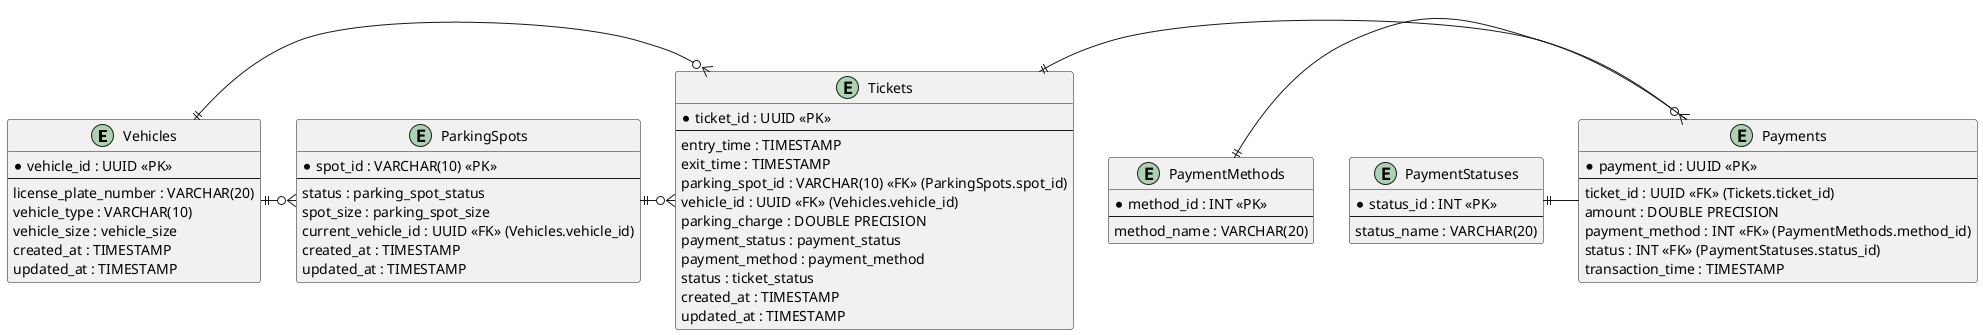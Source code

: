 package images;

@startuml

entity "Vehicles" {
    * vehicle_id : UUID <<PK>>
    --
    license_plate_number : VARCHAR(20)
    vehicle_type : VARCHAR(10)
    vehicle_size : vehicle_size
    created_at : TIMESTAMP
    updated_at : TIMESTAMP
}

entity "ParkingSpots" {
    * spot_id : VARCHAR(10) <<PK>>
    --
    status : parking_spot_status
    spot_size : parking_spot_size
    current_vehicle_id : UUID <<FK>> (Vehicles.vehicle_id)
    created_at : TIMESTAMP
    updated_at : TIMESTAMP
}

entity "Tickets" {
    * ticket_id : UUID <<PK>>
    --
    entry_time : TIMESTAMP
    exit_time : TIMESTAMP
    parking_spot_id : VARCHAR(10) <<FK>> (ParkingSpots.spot_id)
    vehicle_id : UUID <<FK>> (Vehicles.vehicle_id)
    parking_charge : DOUBLE PRECISION
    payment_status : payment_status
    payment_method : payment_method
    status : ticket_status
    created_at : TIMESTAMP
    updated_at : TIMESTAMP
}

entity "Payments" {
    * payment_id : UUID <<PK>>
    --
    ticket_id : UUID <<FK>> (Tickets.ticket_id)
    amount : DOUBLE PRECISION
    payment_method : INT <<FK>> (PaymentMethods.method_id)
    status : INT <<FK>> (PaymentStatuses.status_id)
    transaction_time : TIMESTAMP
}

entity "PaymentMethods" {
    * method_id : INT <<PK>>
    --
    method_name : VARCHAR(20)
}

entity "PaymentStatuses" {
    * status_id : INT <<PK>>
    --
    status_name : VARCHAR(20)
}

' Relationships
Vehicles ||-o{ ParkingSpots
Vehicles ||-o{ Tickets
ParkingSpots ||-o{ Tickets
Tickets ||-o{ Payments
PaymentMethods ||- Payments
PaymentStatuses ||- Payments

@enduml

